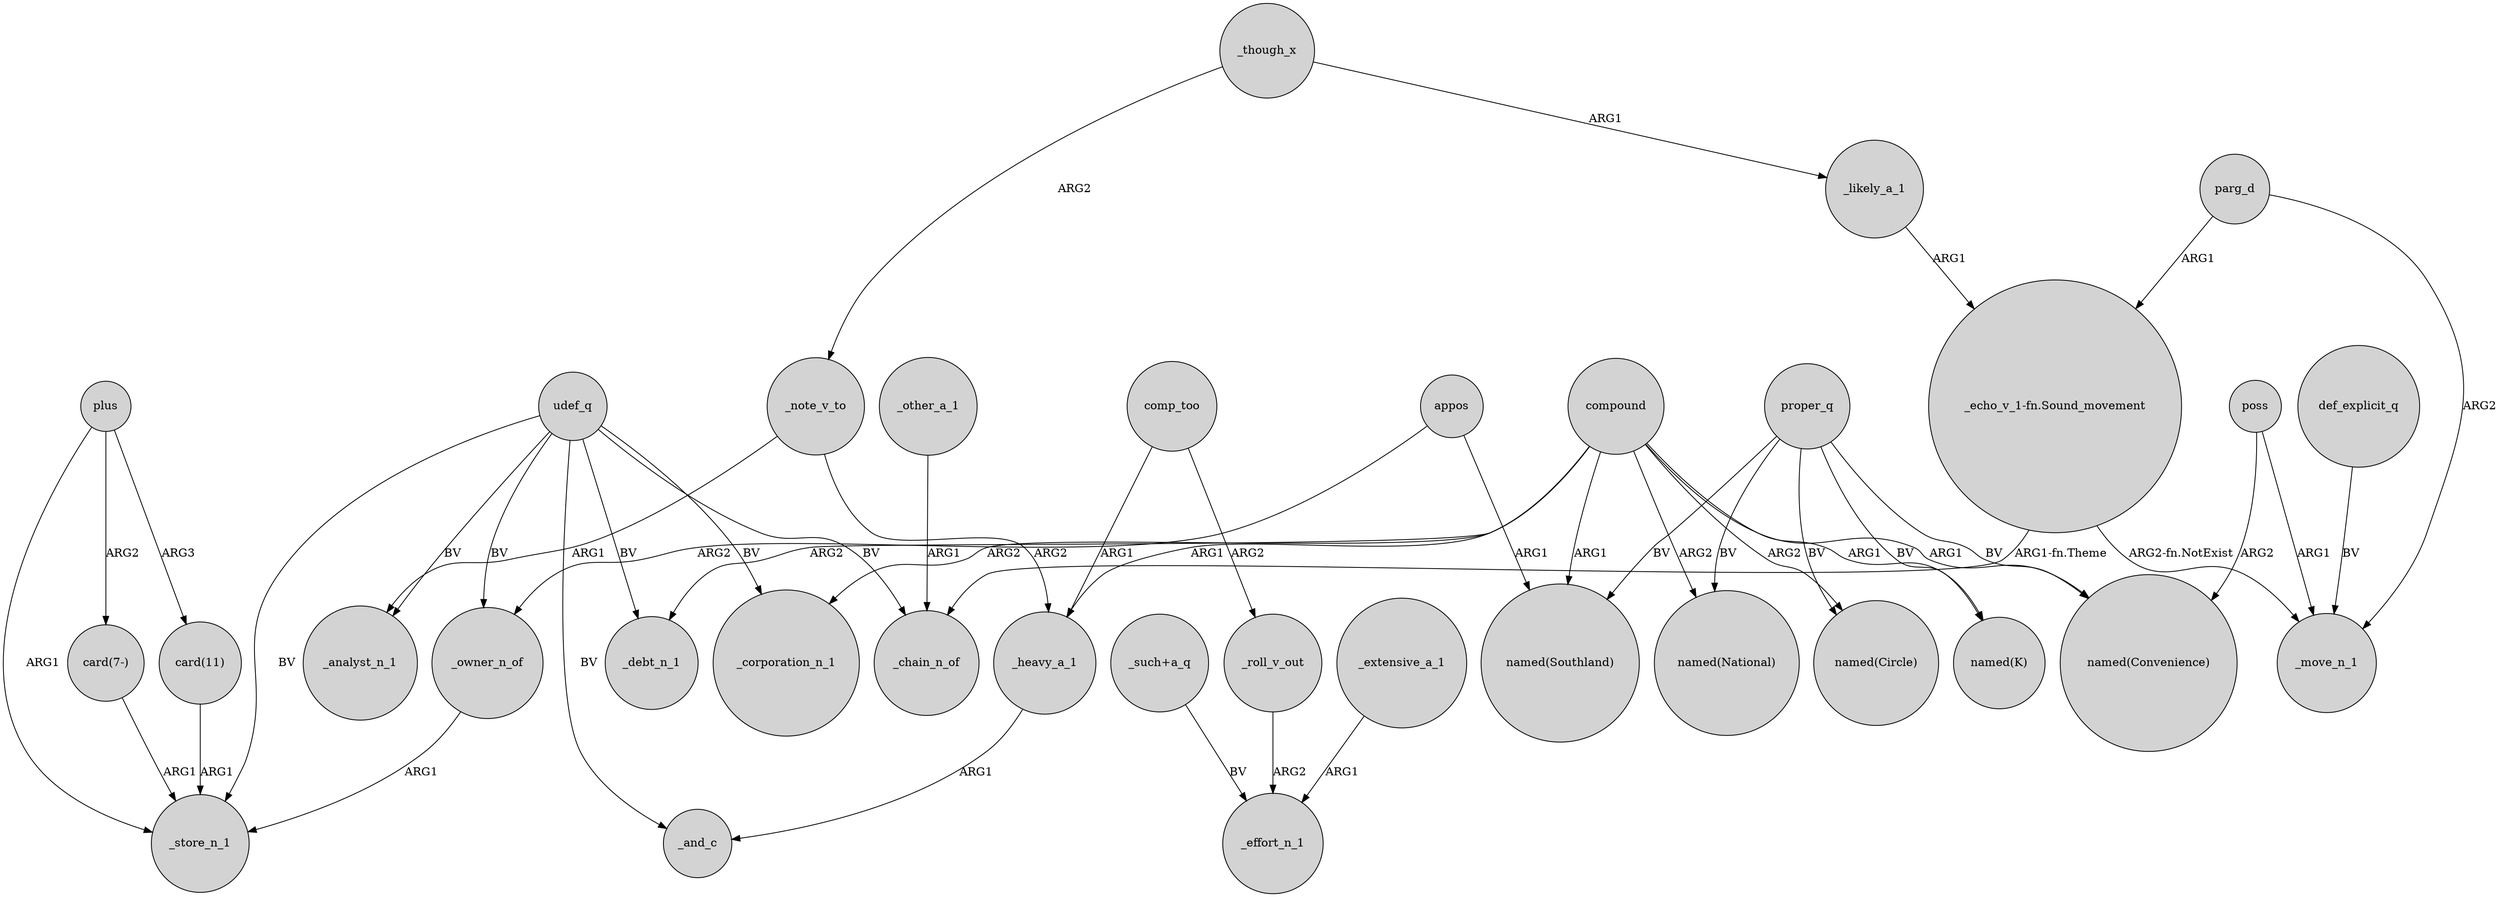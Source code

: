 digraph {
	node [shape=circle style=filled]
	comp_too -> _heavy_a_1 [label=ARG1]
	appos -> _owner_n_of [label=ARG2]
	comp_too -> _roll_v_out [label=ARG2]
	udef_q -> _debt_n_1 [label=BV]
	plus -> "card(11)" [label=ARG3]
	"_echo_v_1-fn.Sound_movement" -> _chain_n_of [label="ARG1-fn.Theme"]
	compound -> _debt_n_1 [label=ARG2]
	udef_q -> _chain_n_of [label=BV]
	compound -> _corporation_n_1 [label=ARG2]
	_likely_a_1 -> "_echo_v_1-fn.Sound_movement" [label=ARG1]
	_extensive_a_1 -> _effort_n_1 [label=ARG1]
	_owner_n_of -> _store_n_1 [label=ARG1]
	_roll_v_out -> _effort_n_1 [label=ARG2]
	poss -> "named(Convenience)" [label=ARG2]
	compound -> "named(National)" [label=ARG2]
	udef_q -> _corporation_n_1 [label=BV]
	proper_q -> "named(Southland)" [label=BV]
	proper_q -> "named(Convenience)" [label=BV]
	plus -> _store_n_1 [label=ARG1]
	compound -> "named(Southland)" [label=ARG1]
	compound -> "named(Circle)" [label=ARG2]
	"card(11)" -> _store_n_1 [label=ARG1]
	_though_x -> _likely_a_1 [label=ARG1]
	parg_d -> "_echo_v_1-fn.Sound_movement" [label=ARG1]
	compound -> _heavy_a_1 [label=ARG1]
	_heavy_a_1 -> _and_c [label=ARG1]
	proper_q -> "named(K)" [label=BV]
	def_explicit_q -> _move_n_1 [label=BV]
	appos -> "named(Southland)" [label=ARG1]
	_though_x -> _note_v_to [label=ARG2]
	udef_q -> _owner_n_of [label=BV]
	_other_a_1 -> _chain_n_of [label=ARG1]
	_note_v_to -> _analyst_n_1 [label=ARG1]
	parg_d -> _move_n_1 [label=ARG2]
	"_such+a_q" -> _effort_n_1 [label=BV]
	proper_q -> "named(National)" [label=BV]
	compound -> "named(Convenience)" [label=ARG1]
	"_echo_v_1-fn.Sound_movement" -> _move_n_1 [label="ARG2-fn.NotExist"]
	"card(7-)" -> _store_n_1 [label=ARG1]
	proper_q -> "named(Circle)" [label=BV]
	poss -> _move_n_1 [label=ARG1]
	_note_v_to -> _heavy_a_1 [label=ARG2]
	udef_q -> _and_c [label=BV]
	udef_q -> _analyst_n_1 [label=BV]
	udef_q -> _store_n_1 [label=BV]
	plus -> "card(7-)" [label=ARG2]
	compound -> "named(K)" [label=ARG1]
}
